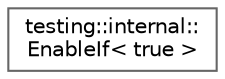 digraph "Gráfico de jerarquía de clases"
{
 // LATEX_PDF_SIZE
  bgcolor="transparent";
  edge [fontname=Helvetica,fontsize=10,labelfontname=Helvetica,labelfontsize=10];
  node [fontname=Helvetica,fontsize=10,shape=box,height=0.2,width=0.4];
  rankdir="LR";
  Node0 [id="Node000000",label="testing::internal::\lEnableIf\< true \>",height=0.2,width=0.4,color="grey40", fillcolor="white", style="filled",URL="$structtesting_1_1internal_1_1_enable_if_3_01true_01_4.html",tooltip=" "];
}
